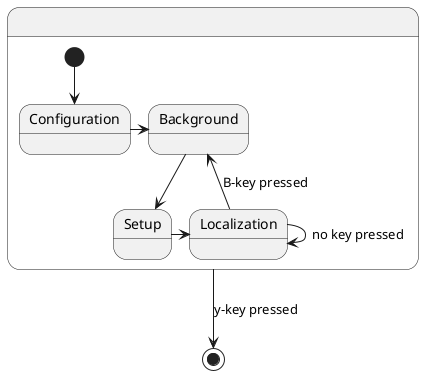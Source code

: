 @startuml state
' skinparam monochrome true

state .{
state Configuration
state Background
state Setup
state Localization

[*] --> Configuration
Configuration -> Background
Background --> Setup
Setup -> Localization
Localization -> Background : B-key pressed
Localization -> Localization : no key pressed
}

. --> [*] : y-key pressed

@enduml